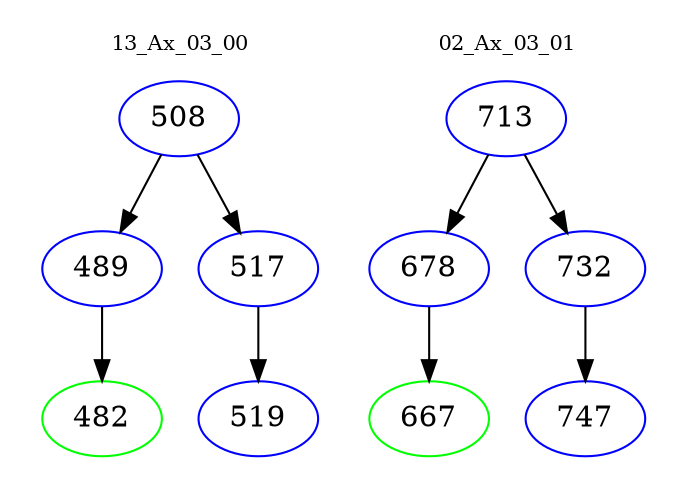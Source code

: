 digraph{
subgraph cluster_0 {
color = white
label = "13_Ax_03_00";
fontsize=10;
T0_508 [label="508", color="blue"]
T0_508 -> T0_489 [color="black"]
T0_489 [label="489", color="blue"]
T0_489 -> T0_482 [color="black"]
T0_482 [label="482", color="green"]
T0_508 -> T0_517 [color="black"]
T0_517 [label="517", color="blue"]
T0_517 -> T0_519 [color="black"]
T0_519 [label="519", color="blue"]
}
subgraph cluster_1 {
color = white
label = "02_Ax_03_01";
fontsize=10;
T1_713 [label="713", color="blue"]
T1_713 -> T1_678 [color="black"]
T1_678 [label="678", color="blue"]
T1_678 -> T1_667 [color="black"]
T1_667 [label="667", color="green"]
T1_713 -> T1_732 [color="black"]
T1_732 [label="732", color="blue"]
T1_732 -> T1_747 [color="black"]
T1_747 [label="747", color="blue"]
}
}
